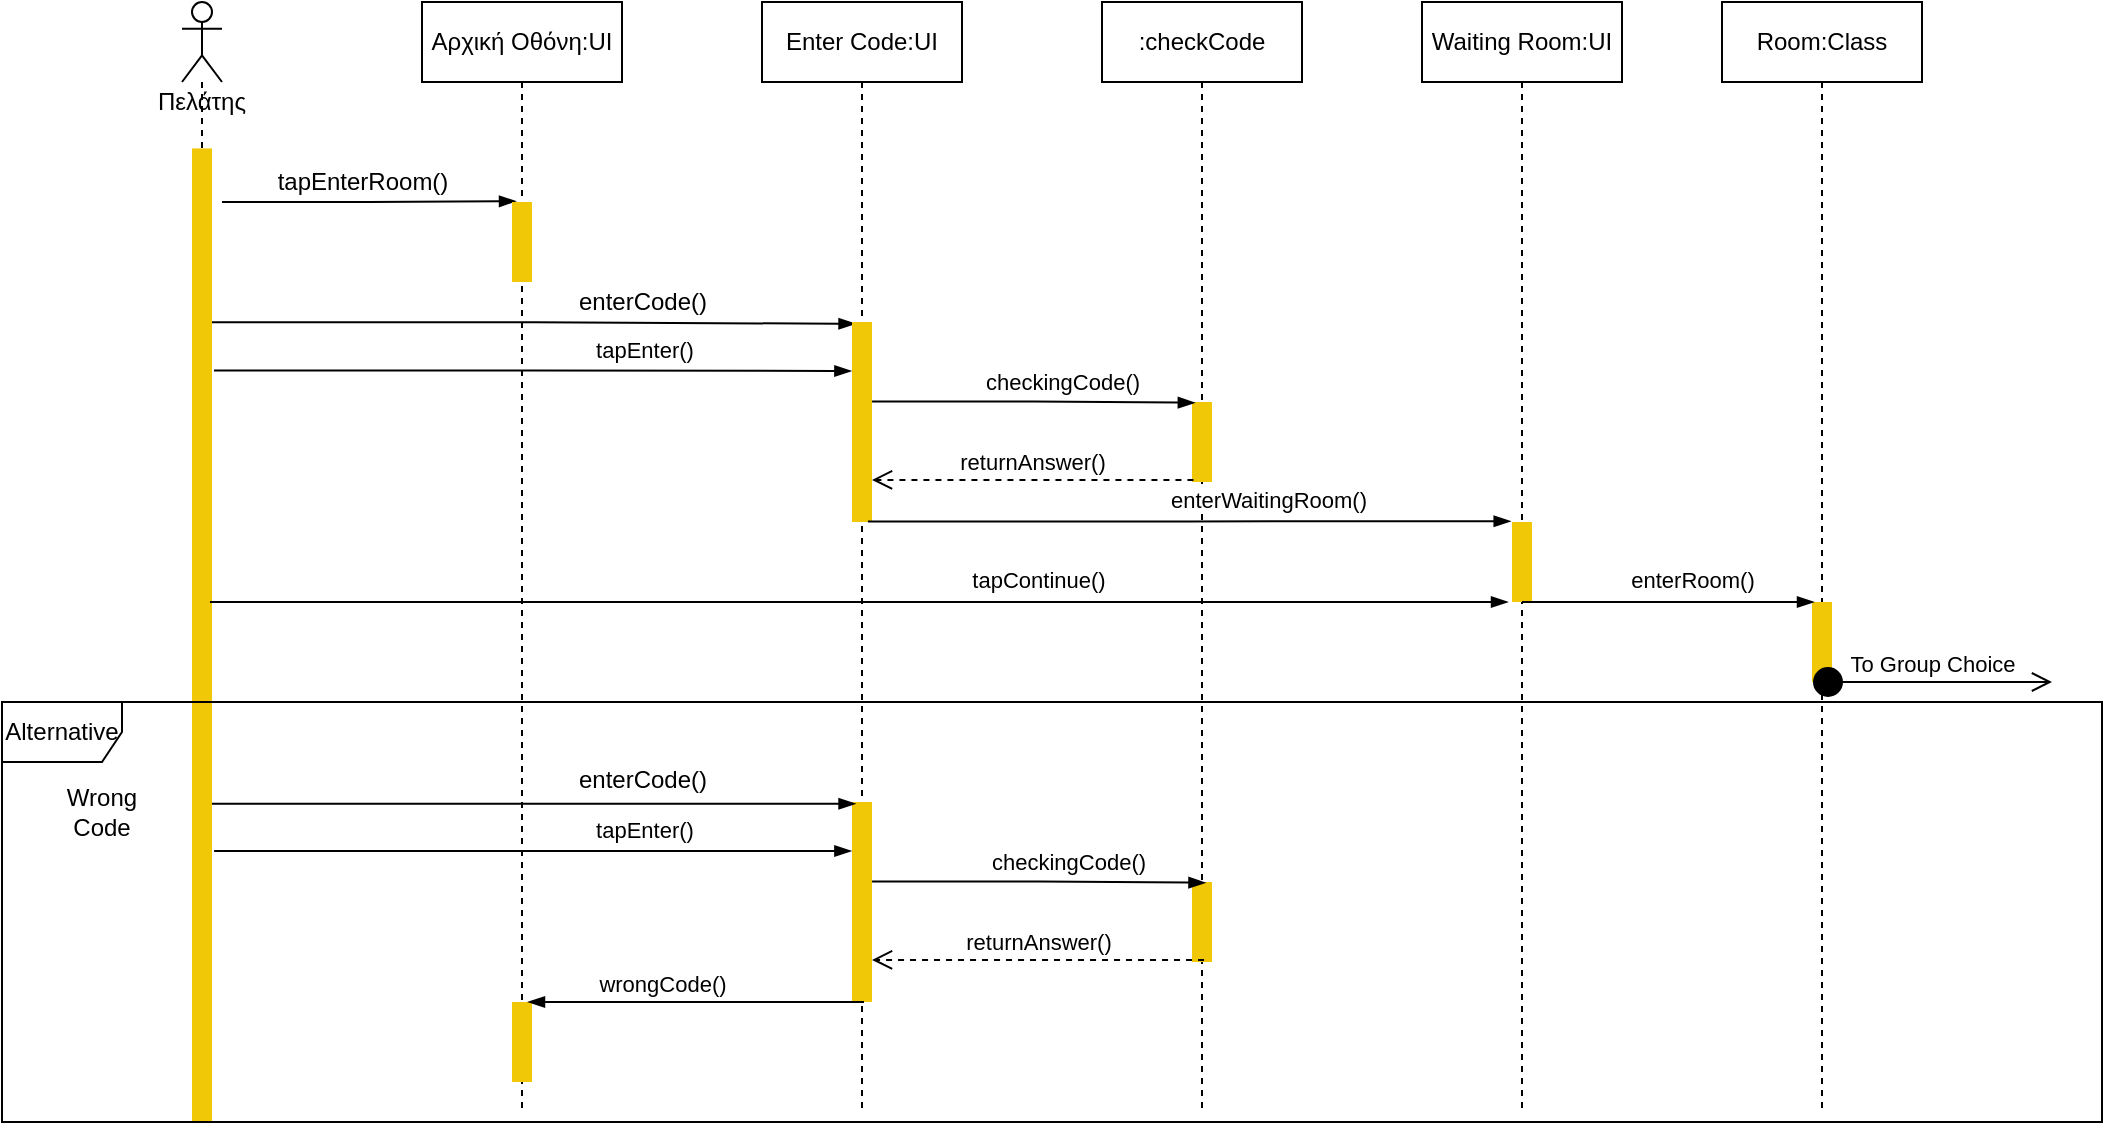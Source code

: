 <mxfile version="18.0.6" type="device"><diagram id="nGH1iRxEBhMRE1kEigb5" name="Page-1"><mxGraphModel dx="1038" dy="521" grid="1" gridSize="10" guides="1" tooltips="1" connect="1" arrows="1" fold="1" page="1" pageScale="1" pageWidth="1169" pageHeight="827" math="0" shadow="0"><root><mxCell id="0"/><mxCell id="1" parent="0"/><mxCell id="hFrDaT6Oswb1ZhSX_4Bn-2" value="" style="edgeStyle=elbowEdgeStyle;fontSize=12;html=1;endArrow=blockThin;endFill=1;rounded=0;entryX=0.2;entryY=-0.009;entryDx=0;entryDy=0;entryPerimeter=0;" parent="1" target="hFrDaT6Oswb1ZhSX_4Bn-11" edge="1"><mxGeometry width="160" relative="1" as="geometry"><mxPoint x="130" y="140" as="sourcePoint"/><mxPoint x="281" y="152.8" as="targetPoint"/></mxGeometry></mxCell><mxCell id="hFrDaT6Oswb1ZhSX_4Bn-4" value="" style="edgeStyle=elbowEdgeStyle;fontSize=12;html=1;endArrow=blockThin;endFill=1;rounded=0;exitX=0.75;exitY=0.286;exitDx=0;exitDy=0;exitPerimeter=0;entryX=0.176;entryY=0.009;entryDx=0;entryDy=0;entryPerimeter=0;" parent="1" source="hFrDaT6Oswb1ZhSX_4Bn-9" target="hFrDaT6Oswb1ZhSX_4Bn-14" edge="1"><mxGeometry width="160" relative="1" as="geometry"><mxPoint x="110" y="200" as="sourcePoint"/><mxPoint x="430" y="200" as="targetPoint"/></mxGeometry></mxCell><mxCell id="hFrDaT6Oswb1ZhSX_4Bn-5" value="enterCode()" style="text;html=1;align=center;verticalAlign=middle;resizable=0;points=[];autosize=1;strokeColor=none;fillColor=none;" parent="1" vertex="1"><mxGeometry x="300" y="180" width="80" height="20" as="geometry"/></mxCell><mxCell id="hFrDaT6Oswb1ZhSX_4Bn-7" value=":checkCode" style="shape=umlLifeline;perimeter=lifelinePerimeter;whiteSpace=wrap;html=1;container=1;collapsible=0;recursiveResize=0;outlineConnect=0;rounded=0;shadow=0;sketch=0;strokeColor=default;gradientColor=none;" parent="1" vertex="1"><mxGeometry x="570" y="40" width="100" height="555" as="geometry"/></mxCell><mxCell id="hFrDaT6Oswb1ZhSX_4Bn-17" value="" style="html=1;points=[];perimeter=orthogonalPerimeter;rounded=0;shadow=0;sketch=0;strokeColor=none;fillColor=#F0C808;gradientColor=none;" parent="hFrDaT6Oswb1ZhSX_4Bn-7" vertex="1"><mxGeometry x="45" y="200" width="10" height="40" as="geometry"/></mxCell><mxCell id="hFrDaT6Oswb1ZhSX_4Bn-48" value="" style="html=1;points=[];perimeter=orthogonalPerimeter;rounded=0;shadow=0;sketch=0;strokeColor=none;fillColor=#F0C808;gradientColor=none;" parent="hFrDaT6Oswb1ZhSX_4Bn-7" vertex="1"><mxGeometry x="45" y="440" width="10" height="40" as="geometry"/></mxCell><mxCell id="hFrDaT6Oswb1ZhSX_4Bn-8" value="Αρχική Οθόνη:UI" style="shape=umlLifeline;perimeter=lifelinePerimeter;whiteSpace=wrap;html=1;container=1;collapsible=0;recursiveResize=0;outlineConnect=0;rounded=0;shadow=0;sketch=0;strokeColor=default;gradientColor=none;" parent="1" vertex="1"><mxGeometry x="230" y="40" width="100" height="555" as="geometry"/></mxCell><mxCell id="hFrDaT6Oswb1ZhSX_4Bn-11" value="" style="html=1;points=[];perimeter=orthogonalPerimeter;rounded=0;shadow=0;sketch=0;strokeColor=none;fillColor=#F0C808;gradientColor=none;" parent="hFrDaT6Oswb1ZhSX_4Bn-8" vertex="1"><mxGeometry x="45" y="100" width="10" height="40" as="geometry"/></mxCell><mxCell id="hFrDaT6Oswb1ZhSX_4Bn-49" value="" style="html=1;points=[];perimeter=orthogonalPerimeter;rounded=0;shadow=0;sketch=0;strokeColor=none;fillColor=#F0C808;gradientColor=none;" parent="hFrDaT6Oswb1ZhSX_4Bn-8" vertex="1"><mxGeometry x="45" y="500" width="10" height="40" as="geometry"/></mxCell><mxCell id="hFrDaT6Oswb1ZhSX_4Bn-9" value="Πελάτης" style="shape=umlLifeline;participant=umlActor;perimeter=lifelinePerimeter;whiteSpace=wrap;html=1;container=1;collapsible=0;recursiveResize=0;verticalAlign=top;spacingTop=36;outlineConnect=0;rounded=0;shadow=0;sketch=0;strokeColor=default;gradientColor=none;" parent="1" vertex="1"><mxGeometry x="110" y="40" width="20" height="560" as="geometry"/></mxCell><mxCell id="hFrDaT6Oswb1ZhSX_4Bn-10" value="" style="html=1;points=[];perimeter=orthogonalPerimeter;rounded=0;shadow=0;sketch=0;strokeColor=none;gradientColor=none;fillColor=#F0C808;" parent="hFrDaT6Oswb1ZhSX_4Bn-9" vertex="1"><mxGeometry x="5" y="73.2" width="10" height="486.8" as="geometry"/></mxCell><mxCell id="hFrDaT6Oswb1ZhSX_4Bn-31" value="Alternative" style="shape=umlFrame;whiteSpace=wrap;html=1;rounded=0;shadow=0;sketch=0;strokeColor=default;fillColor=none;gradientColor=none;" parent="hFrDaT6Oswb1ZhSX_4Bn-9" vertex="1"><mxGeometry x="-90" y="350" width="1050" height="210" as="geometry"/></mxCell><mxCell id="hFrDaT6Oswb1ZhSX_4Bn-32" value="Wrong Code" style="text;html=1;strokeColor=none;fillColor=none;align=center;verticalAlign=middle;whiteSpace=wrap;rounded=0;shadow=0;sketch=0;" parent="hFrDaT6Oswb1ZhSX_4Bn-9" vertex="1"><mxGeometry x="-70" y="390" width="60" height="30" as="geometry"/></mxCell><mxCell id="hFrDaT6Oswb1ZhSX_4Bn-12" value="tapEnterRoom()" style="text;html=1;align=center;verticalAlign=middle;resizable=0;points=[];autosize=1;strokeColor=none;fillColor=none;" parent="1" vertex="1"><mxGeometry x="150" y="120" width="100" height="20" as="geometry"/></mxCell><mxCell id="hFrDaT6Oswb1ZhSX_4Bn-13" value="Enter Code:UI" style="shape=umlLifeline;perimeter=lifelinePerimeter;whiteSpace=wrap;html=1;container=1;collapsible=0;recursiveResize=0;outlineConnect=0;rounded=0;shadow=0;sketch=0;strokeColor=default;gradientColor=none;" parent="1" vertex="1"><mxGeometry x="400" y="40" width="100" height="555" as="geometry"/></mxCell><mxCell id="hFrDaT6Oswb1ZhSX_4Bn-14" value="" style="html=1;points=[];perimeter=orthogonalPerimeter;rounded=0;shadow=0;sketch=0;strokeColor=none;fillColor=#F0C808;gradientColor=none;" parent="hFrDaT6Oswb1ZhSX_4Bn-13" vertex="1"><mxGeometry x="45" y="160" width="10" height="100" as="geometry"/></mxCell><mxCell id="hFrDaT6Oswb1ZhSX_4Bn-40" value="" style="html=1;points=[];perimeter=orthogonalPerimeter;rounded=0;shadow=0;sketch=0;strokeColor=none;fillColor=#F0C808;gradientColor=none;" parent="hFrDaT6Oswb1ZhSX_4Bn-13" vertex="1"><mxGeometry x="45" y="400" width="10" height="100" as="geometry"/></mxCell><mxCell id="hFrDaT6Oswb1ZhSX_4Bn-15" value="" style="edgeStyle=elbowEdgeStyle;fontSize=12;html=1;endArrow=blockThin;endFill=1;rounded=0;entryX=-0.031;entryY=0.245;entryDx=0;entryDy=0;entryPerimeter=0;exitX=1.1;exitY=0.228;exitDx=0;exitDy=0;exitPerimeter=0;" parent="1" source="hFrDaT6Oswb1ZhSX_4Bn-10" target="hFrDaT6Oswb1ZhSX_4Bn-14" edge="1"><mxGeometry width="160" relative="1" as="geometry"><mxPoint x="130" y="225" as="sourcePoint"/><mxPoint x="456.76" y="210.36" as="targetPoint"/></mxGeometry></mxCell><mxCell id="hFrDaT6Oswb1ZhSX_4Bn-16" value="tapEnter()" style="edgeLabel;html=1;align=center;verticalAlign=middle;resizable=0;points=[];" parent="hFrDaT6Oswb1ZhSX_4Bn-15" vertex="1" connectable="0"><mxGeometry x="0.309" y="1" relative="1" as="geometry"><mxPoint x="6" y="-10" as="offset"/></mxGeometry></mxCell><mxCell id="hFrDaT6Oswb1ZhSX_4Bn-18" value="" style="edgeStyle=elbowEdgeStyle;fontSize=12;html=1;endArrow=blockThin;endFill=1;rounded=0;entryX=0.141;entryY=0.009;entryDx=0;entryDy=0;entryPerimeter=0;exitX=1.003;exitY=0.397;exitDx=0;exitDy=0;exitPerimeter=0;" parent="1" source="hFrDaT6Oswb1ZhSX_4Bn-14" target="hFrDaT6Oswb1ZhSX_4Bn-17" edge="1"><mxGeometry width="160" relative="1" as="geometry"><mxPoint x="460" y="240" as="sourcePoint"/><mxPoint x="610" y="238" as="targetPoint"/></mxGeometry></mxCell><mxCell id="hFrDaT6Oswb1ZhSX_4Bn-19" value="checkingCode()" style="edgeLabel;html=1;align=center;verticalAlign=middle;resizable=0;points=[];" parent="hFrDaT6Oswb1ZhSX_4Bn-18" vertex="1" connectable="0"><mxGeometry x="0.309" y="1" relative="1" as="geometry"><mxPoint x="-11" y="-10" as="offset"/></mxGeometry></mxCell><mxCell id="hFrDaT6Oswb1ZhSX_4Bn-20" value="returnAnswer()" style="html=1;verticalAlign=bottom;endArrow=open;dashed=1;endSize=8;rounded=0;exitX=0.072;exitY=0.974;exitDx=0;exitDy=0;exitPerimeter=0;" parent="1" source="hFrDaT6Oswb1ZhSX_4Bn-17" target="hFrDaT6Oswb1ZhSX_4Bn-14" edge="1"><mxGeometry relative="1" as="geometry"><mxPoint x="580" y="290" as="sourcePoint"/><mxPoint x="500" y="290" as="targetPoint"/></mxGeometry></mxCell><mxCell id="hFrDaT6Oswb1ZhSX_4Bn-21" value="Waiting Room:UI" style="shape=umlLifeline;perimeter=lifelinePerimeter;whiteSpace=wrap;html=1;container=1;collapsible=0;recursiveResize=0;outlineConnect=0;rounded=0;shadow=0;sketch=0;strokeColor=default;gradientColor=none;" parent="1" vertex="1"><mxGeometry x="730" y="40" width="100" height="555" as="geometry"/></mxCell><mxCell id="hFrDaT6Oswb1ZhSX_4Bn-22" value="" style="html=1;points=[];perimeter=orthogonalPerimeter;rounded=0;shadow=0;sketch=0;strokeColor=none;fillColor=#F0C808;gradientColor=none;" parent="hFrDaT6Oswb1ZhSX_4Bn-21" vertex="1"><mxGeometry x="45" y="260" width="10" height="40" as="geometry"/></mxCell><mxCell id="hFrDaT6Oswb1ZhSX_4Bn-23" value="" style="edgeStyle=elbowEdgeStyle;fontSize=12;html=1;endArrow=blockThin;endFill=1;rounded=0;entryX=-0.066;entryY=-0.009;entryDx=0;entryDy=0;entryPerimeter=0;exitX=0.797;exitY=0.997;exitDx=0;exitDy=0;exitPerimeter=0;" parent="1" source="hFrDaT6Oswb1ZhSX_4Bn-14" target="hFrDaT6Oswb1ZhSX_4Bn-22" edge="1"><mxGeometry width="160" relative="1" as="geometry"><mxPoint x="465.03" y="249.7" as="sourcePoint"/><mxPoint x="626.41" y="250.36" as="targetPoint"/></mxGeometry></mxCell><mxCell id="hFrDaT6Oswb1ZhSX_4Bn-24" value="enterWaitingRoom()" style="edgeLabel;html=1;align=center;verticalAlign=middle;resizable=0;points=[];" parent="hFrDaT6Oswb1ZhSX_4Bn-23" vertex="1" connectable="0"><mxGeometry x="0.309" y="1" relative="1" as="geometry"><mxPoint x="-11" y="-10" as="offset"/></mxGeometry></mxCell><mxCell id="hFrDaT6Oswb1ZhSX_4Bn-25" value="" style="edgeStyle=elbowEdgeStyle;fontSize=12;html=1;endArrow=blockThin;endFill=1;rounded=0;entryX=-0.2;entryY=1;entryDx=0;entryDy=0;entryPerimeter=0;exitX=0.9;exitY=0.466;exitDx=0;exitDy=0;exitPerimeter=0;" parent="1" source="hFrDaT6Oswb1ZhSX_4Bn-10" target="hFrDaT6Oswb1ZhSX_4Bn-22" edge="1"><mxGeometry width="160" relative="1" as="geometry"><mxPoint x="130" y="340" as="sourcePoint"/><mxPoint x="784.34" y="309.64" as="targetPoint"/></mxGeometry></mxCell><mxCell id="hFrDaT6Oswb1ZhSX_4Bn-26" value="tapContinue()" style="edgeLabel;html=1;align=center;verticalAlign=middle;resizable=0;points=[];" parent="hFrDaT6Oswb1ZhSX_4Bn-25" vertex="1" connectable="0"><mxGeometry x="0.309" y="1" relative="1" as="geometry"><mxPoint x="-11" y="-10" as="offset"/></mxGeometry></mxCell><mxCell id="hFrDaT6Oswb1ZhSX_4Bn-27" value="Room:Class" style="shape=umlLifeline;perimeter=lifelinePerimeter;whiteSpace=wrap;html=1;container=1;collapsible=0;recursiveResize=0;outlineConnect=0;rounded=0;shadow=0;sketch=0;strokeColor=default;gradientColor=none;" parent="1" vertex="1"><mxGeometry x="880" y="40" width="100" height="555" as="geometry"/></mxCell><mxCell id="hFrDaT6Oswb1ZhSX_4Bn-28" value="" style="html=1;points=[];perimeter=orthogonalPerimeter;rounded=0;shadow=0;sketch=0;strokeColor=none;fillColor=#F0C808;gradientColor=none;" parent="hFrDaT6Oswb1ZhSX_4Bn-27" vertex="1"><mxGeometry x="45" y="300" width="10" height="40" as="geometry"/></mxCell><mxCell id="WHAknwZfYUfg1AYt9ADG-35" value="To Group Choice" style="html=1;verticalAlign=bottom;startArrow=circle;startFill=1;endArrow=open;startSize=6;endSize=8;rounded=0;" parent="hFrDaT6Oswb1ZhSX_4Bn-27" edge="1"><mxGeometry width="80" relative="1" as="geometry"><mxPoint x="45" y="340" as="sourcePoint"/><mxPoint x="165" y="340" as="targetPoint"/><Array as="points"><mxPoint x="105" y="340"/></Array><mxPoint as="offset"/></mxGeometry></mxCell><mxCell id="hFrDaT6Oswb1ZhSX_4Bn-29" value="" style="edgeStyle=elbowEdgeStyle;fontSize=12;html=1;endArrow=blockThin;endFill=1;rounded=0;entryX=0.1;entryY=0;entryDx=0;entryDy=0;entryPerimeter=0;exitX=0.5;exitY=1;exitDx=0;exitDy=0;exitPerimeter=0;" parent="1" source="hFrDaT6Oswb1ZhSX_4Bn-22" target="hFrDaT6Oswb1ZhSX_4Bn-28" edge="1"><mxGeometry width="160" relative="1" as="geometry"><mxPoint x="790" y="340" as="sourcePoint"/><mxPoint x="784.34" y="309.64" as="targetPoint"/></mxGeometry></mxCell><mxCell id="hFrDaT6Oswb1ZhSX_4Bn-30" value="enterRoom()" style="edgeLabel;html=1;align=center;verticalAlign=middle;resizable=0;points=[];" parent="hFrDaT6Oswb1ZhSX_4Bn-29" vertex="1" connectable="0"><mxGeometry x="0.309" y="1" relative="1" as="geometry"><mxPoint x="-11" y="-10" as="offset"/></mxGeometry></mxCell><mxCell id="hFrDaT6Oswb1ZhSX_4Bn-41" value="" style="edgeStyle=elbowEdgeStyle;fontSize=12;html=1;endArrow=blockThin;endFill=1;rounded=0;entryX=0.176;entryY=0.009;entryDx=0;entryDy=0;entryPerimeter=0;exitX=0.1;exitY=0.242;exitDx=0;exitDy=0;exitPerimeter=0;" parent="1" source="hFrDaT6Oswb1ZhSX_4Bn-31" target="hFrDaT6Oswb1ZhSX_4Bn-40" edge="1"><mxGeometry width="160" relative="1" as="geometry"><mxPoint x="130" y="441" as="sourcePoint"/><mxPoint x="435.31" y="440" as="targetPoint"/></mxGeometry></mxCell><mxCell id="hFrDaT6Oswb1ZhSX_4Bn-42" value="" style="edgeStyle=elbowEdgeStyle;fontSize=12;html=1;endArrow=blockThin;endFill=1;rounded=0;entryX=-0.031;entryY=0.245;entryDx=0;entryDy=0;entryPerimeter=0;exitX=0.101;exitY=0.355;exitDx=0;exitDy=0;exitPerimeter=0;" parent="1" source="hFrDaT6Oswb1ZhSX_4Bn-31" target="hFrDaT6Oswb1ZhSX_4Bn-40" edge="1"><mxGeometry width="160" relative="1" as="geometry"><mxPoint x="130" y="465" as="sourcePoint"/><mxPoint x="462.07" y="450.36" as="targetPoint"/></mxGeometry></mxCell><mxCell id="hFrDaT6Oswb1ZhSX_4Bn-43" value="tapEnter()" style="edgeLabel;html=1;align=center;verticalAlign=middle;resizable=0;points=[];" parent="hFrDaT6Oswb1ZhSX_4Bn-42" vertex="1" connectable="0"><mxGeometry x="0.309" y="1" relative="1" as="geometry"><mxPoint x="6" y="-10" as="offset"/></mxGeometry></mxCell><mxCell id="hFrDaT6Oswb1ZhSX_4Bn-44" value="" style="edgeStyle=elbowEdgeStyle;fontSize=12;html=1;endArrow=blockThin;endFill=1;rounded=0;entryX=0.141;entryY=0.009;entryDx=0;entryDy=0;entryPerimeter=0;exitX=1.003;exitY=0.397;exitDx=0;exitDy=0;exitPerimeter=0;" parent="1" source="hFrDaT6Oswb1ZhSX_4Bn-40" edge="1"><mxGeometry width="160" relative="1" as="geometry"><mxPoint x="465.31" y="480" as="sourcePoint"/><mxPoint x="621.72" y="480.36" as="targetPoint"/></mxGeometry></mxCell><mxCell id="hFrDaT6Oswb1ZhSX_4Bn-45" value="checkingCode()" style="edgeLabel;html=1;align=center;verticalAlign=middle;resizable=0;points=[];" parent="hFrDaT6Oswb1ZhSX_4Bn-44" vertex="1" connectable="0"><mxGeometry x="0.309" y="1" relative="1" as="geometry"><mxPoint x="-11" y="-10" as="offset"/></mxGeometry></mxCell><mxCell id="hFrDaT6Oswb1ZhSX_4Bn-46" value="returnAnswer()" style="html=1;verticalAlign=bottom;endArrow=open;dashed=1;endSize=8;rounded=0;exitX=0.072;exitY=0.974;exitDx=0;exitDy=0;exitPerimeter=0;" parent="1" target="hFrDaT6Oswb1ZhSX_4Bn-40" edge="1"><mxGeometry relative="1" as="geometry"><mxPoint x="621.03" y="518.96" as="sourcePoint"/><mxPoint x="505.31" y="530" as="targetPoint"/></mxGeometry></mxCell><mxCell id="hFrDaT6Oswb1ZhSX_4Bn-47" value="enterCode()" style="text;html=1;align=center;verticalAlign=middle;resizable=0;points=[];autosize=1;strokeColor=none;fillColor=none;" parent="1" vertex="1"><mxGeometry x="300" y="419" width="80" height="20" as="geometry"/></mxCell><mxCell id="hFrDaT6Oswb1ZhSX_4Bn-50" value="" style="edgeStyle=elbowEdgeStyle;fontSize=12;html=1;endArrow=blockThin;endFill=1;rounded=0;entryX=0.8;entryY=0;entryDx=0;entryDy=0;entryPerimeter=0;exitX=0.6;exitY=1;exitDx=0;exitDy=0;exitPerimeter=0;" parent="1" source="hFrDaT6Oswb1ZhSX_4Bn-40" target="hFrDaT6Oswb1ZhSX_4Bn-49" edge="1"><mxGeometry width="160" relative="1" as="geometry"><mxPoint x="465.03" y="489.7" as="sourcePoint"/><mxPoint x="631.72" y="490.36" as="targetPoint"/></mxGeometry></mxCell><mxCell id="hFrDaT6Oswb1ZhSX_4Bn-51" value="wrongCode()" style="edgeLabel;html=1;align=center;verticalAlign=middle;resizable=0;points=[];" parent="hFrDaT6Oswb1ZhSX_4Bn-50" vertex="1" connectable="0"><mxGeometry x="0.309" y="1" relative="1" as="geometry"><mxPoint x="9" y="-10" as="offset"/></mxGeometry></mxCell></root></mxGraphModel></diagram></mxfile>